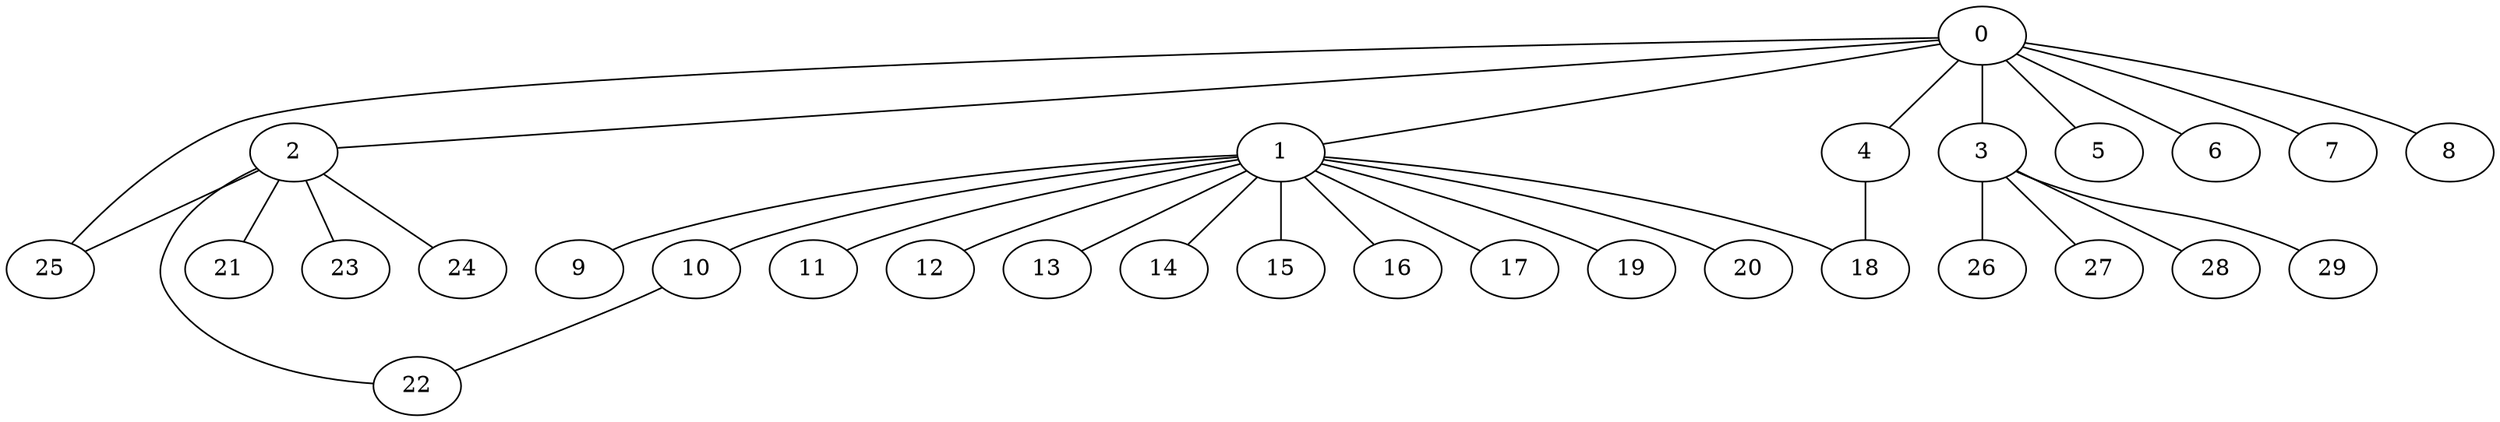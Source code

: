 
graph graphname {
    0 -- 1
0 -- 2
0 -- 3
0 -- 4
0 -- 5
0 -- 6
0 -- 7
0 -- 8
0 -- 25
1 -- 9
1 -- 10
1 -- 11
1 -- 12
1 -- 13
1 -- 14
1 -- 15
1 -- 16
1 -- 17
1 -- 18
1 -- 19
1 -- 20
2 -- 21
2 -- 22
2 -- 23
2 -- 24
2 -- 25
3 -- 26
3 -- 27
3 -- 28
3 -- 29
4 -- 18
10 -- 22

}
